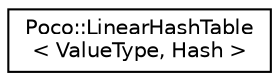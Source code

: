 digraph "Graphical Class Hierarchy"
{
 // LATEX_PDF_SIZE
  edge [fontname="Helvetica",fontsize="10",labelfontname="Helvetica",labelfontsize="10"];
  node [fontname="Helvetica",fontsize="10",shape=record];
  rankdir="LR";
  Node0 [label="Poco::LinearHashTable\l\< ValueType, Hash \>",height=0.2,width=0.4,color="black", fillcolor="white", style="filled",URL="$classPoco_1_1LinearHashTable.html",tooltip=" "];
}
